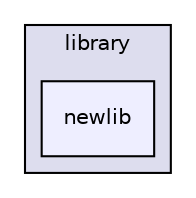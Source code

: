 digraph "/home/travis/build/kammce/SJSU-Dev2/firmware/library/newlib" {
  compound=true
  node [ fontsize="10", fontname="Helvetica"];
  edge [ labelfontsize="10", labelfontname="Helvetica"];
  subgraph clusterdir_5bd71e30699729ce4f291488f202cd36 {
    graph [ bgcolor="#ddddee", pencolor="black", label="library" fontname="Helvetica", fontsize="10", URL="dir_5bd71e30699729ce4f291488f202cd36.html"]
  dir_f339966a0ef19474cbb1bdf7c327631f [shape=box, label="newlib", style="filled", fillcolor="#eeeeff", pencolor="black", URL="dir_f339966a0ef19474cbb1bdf7c327631f.html"];
  }
}
